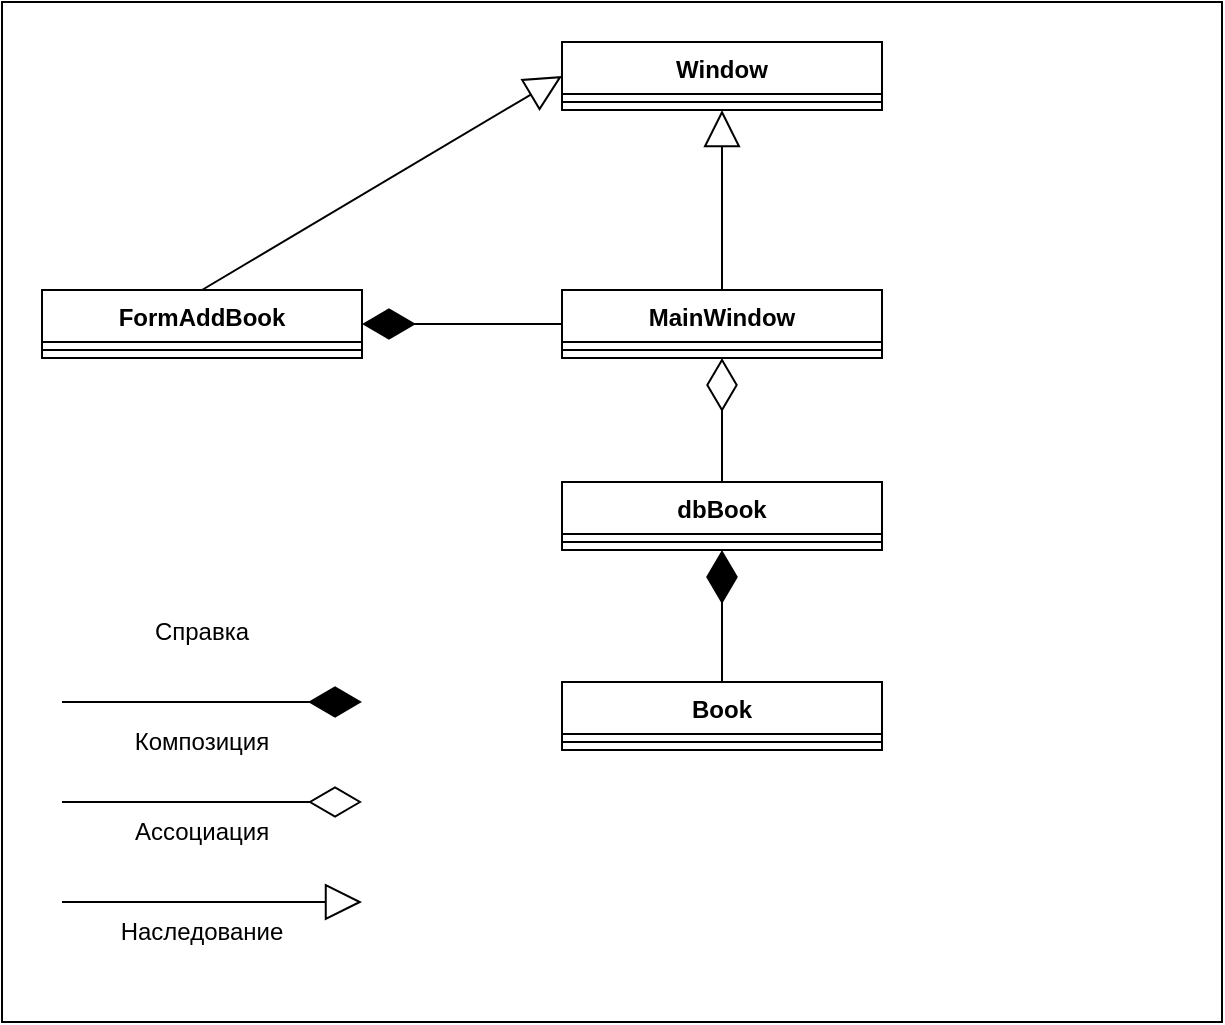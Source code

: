 <mxfile version="21.2.9" type="device">
  <diagram name="Страница 1" id="9VEjL4y3yIfOmq3YjRVv">
    <mxGraphModel dx="1674" dy="796" grid="1" gridSize="10" guides="1" tooltips="1" connect="1" arrows="1" fold="1" page="1" pageScale="1" pageWidth="827" pageHeight="1169" math="0" shadow="0">
      <root>
        <mxCell id="0" />
        <mxCell id="1" parent="0" />
        <mxCell id="L67rdYlUp9bRf8eT3-Ix-1" value="" style="rounded=0;whiteSpace=wrap;html=1;" vertex="1" parent="1">
          <mxGeometry x="130" y="20" width="610" height="510" as="geometry" />
        </mxCell>
        <mxCell id="L67rdYlUp9bRf8eT3-Ix-2" value="MainWindow" style="swimlane;fontStyle=1;align=center;verticalAlign=top;childLayout=stackLayout;horizontal=1;startSize=26;horizontalStack=0;resizeParent=1;resizeParentMax=0;resizeLast=0;collapsible=1;marginBottom=0;whiteSpace=wrap;html=1;" vertex="1" parent="1">
          <mxGeometry x="410" y="164" width="160" height="34" as="geometry" />
        </mxCell>
        <mxCell id="L67rdYlUp9bRf8eT3-Ix-3" value="" style="line;strokeWidth=1;fillColor=none;align=left;verticalAlign=middle;spacingTop=-1;spacingLeft=3;spacingRight=3;rotatable=0;labelPosition=right;points=[];portConstraint=eastwest;strokeColor=inherit;" vertex="1" parent="L67rdYlUp9bRf8eT3-Ix-2">
          <mxGeometry y="26" width="160" height="8" as="geometry" />
        </mxCell>
        <mxCell id="L67rdYlUp9bRf8eT3-Ix-4" value="dbBook" style="swimlane;fontStyle=1;align=center;verticalAlign=top;childLayout=stackLayout;horizontal=1;startSize=26;horizontalStack=0;resizeParent=1;resizeParentMax=0;resizeLast=0;collapsible=1;marginBottom=0;whiteSpace=wrap;html=1;" vertex="1" parent="1">
          <mxGeometry x="410" y="260" width="160" height="34" as="geometry" />
        </mxCell>
        <mxCell id="L67rdYlUp9bRf8eT3-Ix-5" value="" style="line;strokeWidth=1;fillColor=none;align=left;verticalAlign=middle;spacingTop=-1;spacingLeft=3;spacingRight=3;rotatable=0;labelPosition=right;points=[];portConstraint=eastwest;strokeColor=inherit;" vertex="1" parent="L67rdYlUp9bRf8eT3-Ix-4">
          <mxGeometry y="26" width="160" height="8" as="geometry" />
        </mxCell>
        <mxCell id="L67rdYlUp9bRf8eT3-Ix-6" value="FormAddBook" style="swimlane;fontStyle=1;align=center;verticalAlign=top;childLayout=stackLayout;horizontal=1;startSize=26;horizontalStack=0;resizeParent=1;resizeParentMax=0;resizeLast=0;collapsible=1;marginBottom=0;whiteSpace=wrap;html=1;" vertex="1" parent="1">
          <mxGeometry x="150" y="164" width="160" height="34" as="geometry" />
        </mxCell>
        <mxCell id="L67rdYlUp9bRf8eT3-Ix-7" value="" style="line;strokeWidth=1;fillColor=none;align=left;verticalAlign=middle;spacingTop=-1;spacingLeft=3;spacingRight=3;rotatable=0;labelPosition=right;points=[];portConstraint=eastwest;strokeColor=inherit;" vertex="1" parent="L67rdYlUp9bRf8eT3-Ix-6">
          <mxGeometry y="26" width="160" height="8" as="geometry" />
        </mxCell>
        <mxCell id="L67rdYlUp9bRf8eT3-Ix-8" value="Book" style="swimlane;fontStyle=1;align=center;verticalAlign=top;childLayout=stackLayout;horizontal=1;startSize=26;horizontalStack=0;resizeParent=1;resizeParentMax=0;resizeLast=0;collapsible=1;marginBottom=0;whiteSpace=wrap;html=1;" vertex="1" parent="1">
          <mxGeometry x="410" y="360" width="160" height="34" as="geometry" />
        </mxCell>
        <mxCell id="L67rdYlUp9bRf8eT3-Ix-9" value="" style="line;strokeWidth=1;fillColor=none;align=left;verticalAlign=middle;spacingTop=-1;spacingLeft=3;spacingRight=3;rotatable=0;labelPosition=right;points=[];portConstraint=eastwest;strokeColor=inherit;" vertex="1" parent="L67rdYlUp9bRf8eT3-Ix-8">
          <mxGeometry y="26" width="160" height="8" as="geometry" />
        </mxCell>
        <mxCell id="L67rdYlUp9bRf8eT3-Ix-10" value="Window" style="swimlane;fontStyle=1;align=center;verticalAlign=top;childLayout=stackLayout;horizontal=1;startSize=26;horizontalStack=0;resizeParent=1;resizeParentMax=0;resizeLast=0;collapsible=1;marginBottom=0;whiteSpace=wrap;html=1;" vertex="1" parent="1">
          <mxGeometry x="410" y="40" width="160" height="34" as="geometry" />
        </mxCell>
        <mxCell id="L67rdYlUp9bRf8eT3-Ix-11" value="" style="line;strokeWidth=1;fillColor=none;align=left;verticalAlign=middle;spacingTop=-1;spacingLeft=3;spacingRight=3;rotatable=0;labelPosition=right;points=[];portConstraint=eastwest;strokeColor=inherit;" vertex="1" parent="L67rdYlUp9bRf8eT3-Ix-10">
          <mxGeometry y="26" width="160" height="8" as="geometry" />
        </mxCell>
        <mxCell id="L67rdYlUp9bRf8eT3-Ix-12" value="" style="endArrow=diamondThin;endFill=1;endSize=24;html=1;rounded=0;entryX=0.5;entryY=1;entryDx=0;entryDy=0;exitX=0.5;exitY=0;exitDx=0;exitDy=0;" edge="1" parent="1" source="L67rdYlUp9bRf8eT3-Ix-8" target="L67rdYlUp9bRf8eT3-Ix-4">
          <mxGeometry width="160" relative="1" as="geometry">
            <mxPoint x="200" y="430" as="sourcePoint" />
            <mxPoint x="360" y="430" as="targetPoint" />
          </mxGeometry>
        </mxCell>
        <mxCell id="L67rdYlUp9bRf8eT3-Ix-13" value="" style="endArrow=diamondThin;endFill=0;endSize=24;html=1;rounded=0;entryX=0.5;entryY=1;entryDx=0;entryDy=0;exitX=0.5;exitY=0;exitDx=0;exitDy=0;" edge="1" parent="1" source="L67rdYlUp9bRf8eT3-Ix-4" target="L67rdYlUp9bRf8eT3-Ix-2">
          <mxGeometry width="160" relative="1" as="geometry">
            <mxPoint x="200" y="330" as="sourcePoint" />
            <mxPoint x="360" y="330" as="targetPoint" />
          </mxGeometry>
        </mxCell>
        <mxCell id="L67rdYlUp9bRf8eT3-Ix-14" value="" style="endArrow=block;endSize=16;endFill=0;html=1;rounded=0;entryX=0.5;entryY=1;entryDx=0;entryDy=0;exitX=0.5;exitY=0;exitDx=0;exitDy=0;" edge="1" parent="1" source="L67rdYlUp9bRf8eT3-Ix-2" target="L67rdYlUp9bRf8eT3-Ix-10">
          <mxGeometry width="160" relative="1" as="geometry">
            <mxPoint x="200" y="330" as="sourcePoint" />
            <mxPoint x="360" y="330" as="targetPoint" />
          </mxGeometry>
        </mxCell>
        <mxCell id="L67rdYlUp9bRf8eT3-Ix-15" value="" style="endArrow=block;endSize=16;endFill=0;html=1;rounded=0;entryX=0;entryY=0.5;entryDx=0;entryDy=0;exitX=0.5;exitY=0;exitDx=0;exitDy=0;" edge="1" parent="1" source="L67rdYlUp9bRf8eT3-Ix-6" target="L67rdYlUp9bRf8eT3-Ix-10">
          <mxGeometry width="160" relative="1" as="geometry">
            <mxPoint x="210" y="140" as="sourcePoint" />
            <mxPoint x="210" y="50" as="targetPoint" />
          </mxGeometry>
        </mxCell>
        <mxCell id="L67rdYlUp9bRf8eT3-Ix-16" value="" style="endArrow=diamondThin;endFill=1;endSize=24;html=1;rounded=0;exitX=0;exitY=0.5;exitDx=0;exitDy=0;entryX=1;entryY=0.5;entryDx=0;entryDy=0;" edge="1" parent="1" source="L67rdYlUp9bRf8eT3-Ix-2" target="L67rdYlUp9bRf8eT3-Ix-6">
          <mxGeometry width="160" relative="1" as="geometry">
            <mxPoint x="200" y="330" as="sourcePoint" />
            <mxPoint x="360" y="240" as="targetPoint" />
          </mxGeometry>
        </mxCell>
        <mxCell id="L67rdYlUp9bRf8eT3-Ix-17" value="" style="endArrow=diamondThin;endFill=1;endSize=24;html=1;rounded=0;exitX=0;exitY=0.5;exitDx=0;exitDy=0;" edge="1" parent="1">
          <mxGeometry width="160" relative="1" as="geometry">
            <mxPoint x="160" y="370" as="sourcePoint" />
            <mxPoint x="310" y="370" as="targetPoint" />
          </mxGeometry>
        </mxCell>
        <mxCell id="L67rdYlUp9bRf8eT3-Ix-18" value="Справка" style="text;html=1;strokeColor=none;fillColor=none;align=center;verticalAlign=middle;whiteSpace=wrap;rounded=0;" vertex="1" parent="1">
          <mxGeometry x="200" y="320" width="60" height="30" as="geometry" />
        </mxCell>
        <mxCell id="L67rdYlUp9bRf8eT3-Ix-19" value="Композиция" style="text;html=1;strokeColor=none;fillColor=none;align=center;verticalAlign=middle;whiteSpace=wrap;rounded=0;" vertex="1" parent="1">
          <mxGeometry x="200" y="375" width="60" height="30" as="geometry" />
        </mxCell>
        <mxCell id="L67rdYlUp9bRf8eT3-Ix-20" value="" style="endArrow=diamondThin;endFill=0;endSize=24;html=1;rounded=0;" edge="1" parent="1">
          <mxGeometry width="160" relative="1" as="geometry">
            <mxPoint x="160" y="420" as="sourcePoint" />
            <mxPoint x="310" y="420" as="targetPoint" />
            <Array as="points">
              <mxPoint x="230" y="420" />
            </Array>
          </mxGeometry>
        </mxCell>
        <mxCell id="L67rdYlUp9bRf8eT3-Ix-21" value="Ассоциация" style="text;html=1;strokeColor=none;fillColor=none;align=center;verticalAlign=middle;whiteSpace=wrap;rounded=0;" vertex="1" parent="1">
          <mxGeometry x="200" y="420" width="60" height="30" as="geometry" />
        </mxCell>
        <mxCell id="L67rdYlUp9bRf8eT3-Ix-22" value="" style="endArrow=block;endSize=16;endFill=0;html=1;rounded=0;exitX=0.5;exitY=0;exitDx=0;exitDy=0;" edge="1" parent="1">
          <mxGeometry width="160" relative="1" as="geometry">
            <mxPoint x="160" y="470" as="sourcePoint" />
            <mxPoint x="310" y="470" as="targetPoint" />
          </mxGeometry>
        </mxCell>
        <mxCell id="L67rdYlUp9bRf8eT3-Ix-23" value="Наследование" style="text;html=1;strokeColor=none;fillColor=none;align=center;verticalAlign=middle;whiteSpace=wrap;rounded=0;" vertex="1" parent="1">
          <mxGeometry x="200" y="470" width="60" height="30" as="geometry" />
        </mxCell>
      </root>
    </mxGraphModel>
  </diagram>
</mxfile>
